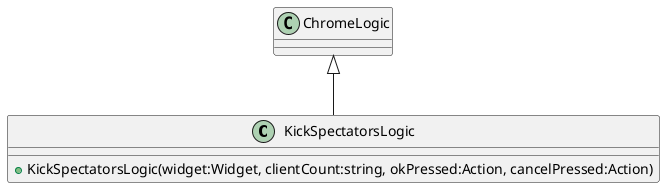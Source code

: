 @startuml
class KickSpectatorsLogic {
    + KickSpectatorsLogic(widget:Widget, clientCount:string, okPressed:Action, cancelPressed:Action)
}
ChromeLogic <|-- KickSpectatorsLogic
@enduml
